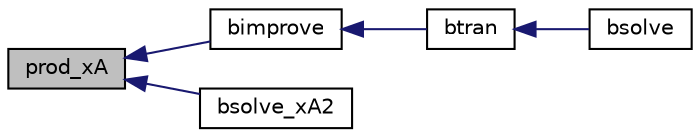 digraph "prod_xA"
{
  edge [fontname="Helvetica",fontsize="10",labelfontname="Helvetica",labelfontsize="10"];
  node [fontname="Helvetica",fontsize="10",shape=record];
  rankdir="LR";
  Node702 [label="prod_xA",height=0.2,width=0.4,color="black", fillcolor="grey75", style="filled", fontcolor="black"];
  Node702 -> Node703 [dir="back",color="midnightblue",fontsize="10",style="solid",fontname="Helvetica"];
  Node703 [label="bimprove",height=0.2,width=0.4,color="black", fillcolor="white", style="filled",URL="$d2/d33/build_2include_2omc_2lpsolve_2lp__matrix_8h.html#ae7cc653a31196d36336ad55816da1fa3"];
  Node703 -> Node704 [dir="back",color="midnightblue",fontsize="10",style="solid",fontname="Helvetica"];
  Node704 [label="btran",height=0.2,width=0.4,color="black", fillcolor="white", style="filled",URL="$d2/d33/build_2include_2omc_2lpsolve_2lp__matrix_8h.html#a8ee65a8e3a97d6cd8fcdbf4112d304a5"];
  Node704 -> Node705 [dir="back",color="midnightblue",fontsize="10",style="solid",fontname="Helvetica"];
  Node705 [label="bsolve",height=0.2,width=0.4,color="black", fillcolor="white", style="filled",URL="$d2/d33/build_2include_2omc_2lpsolve_2lp__matrix_8h.html#adbd3fb78087dea9e6c99722365794300"];
  Node702 -> Node706 [dir="back",color="midnightblue",fontsize="10",style="solid",fontname="Helvetica"];
  Node706 [label="bsolve_xA2",height=0.2,width=0.4,color="black", fillcolor="white", style="filled",URL="$d2/d33/build_2include_2omc_2lpsolve_2lp__matrix_8h.html#aab8ddf7d43813a9046d1453a66acf9a2"];
}

